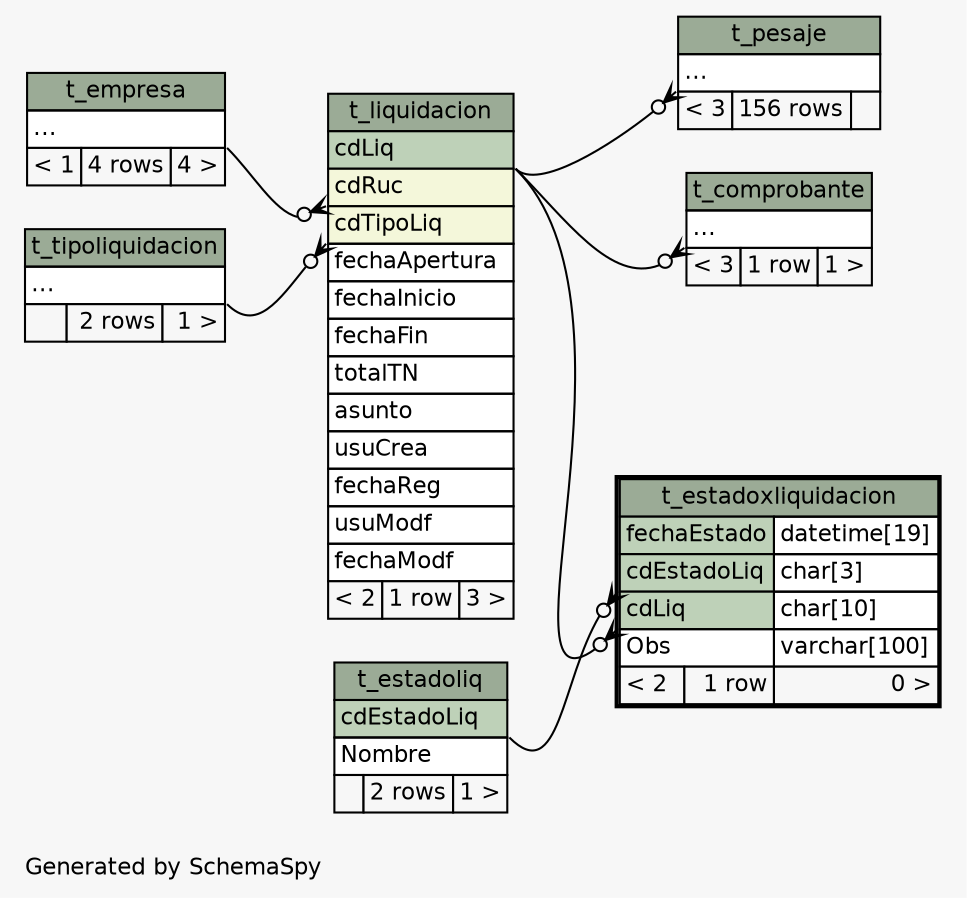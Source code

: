 // dot null on Windows 7 6.1
// SchemaSpy rev 590
digraph "twoDegreesRelationshipsDiagram" {
  graph [
    rankdir="RL"
    bgcolor="#f7f7f7"
    label="\nGenerated by SchemaSpy"
    labeljust="l"
    nodesep="0.18"
    ranksep="0.46"
    fontname="Helvetica"
    fontsize="11"
  ];
  node [
    fontname="Helvetica"
    fontsize="11"
    shape="plaintext"
  ];
  edge [
    arrowsize="0.8"
  ];
  "t_comprobante":"elipses":sw -> "t_liquidacion":"cdLiq":se [arrowhead=none dir=back arrowtail=crowodot];
  "t_estadoxliquidacion":"cdEstadoLiq":sw -> "t_estadoliq":"cdEstadoLiq":se [arrowhead=none dir=back arrowtail=crowodot];
  "t_estadoxliquidacion":"cdLiq":sw -> "t_liquidacion":"cdLiq":se [arrowhead=none dir=back arrowtail=crowodot];
  "t_liquidacion":"cdRuc":sw -> "t_empresa":"elipses":se [arrowhead=none dir=back arrowtail=crowodot];
  "t_liquidacion":"cdTipoLiq":sw -> "t_tipoliquidacion":"elipses":se [arrowhead=none dir=back arrowtail=crowodot];
  "t_pesaje":"elipses":sw -> "t_liquidacion":"cdLiq":se [arrowhead=none dir=back arrowtail=crowodot];
  "t_comprobante" [
    label=<
    <TABLE BORDER="0" CELLBORDER="1" CELLSPACING="0" BGCOLOR="#ffffff">
      <TR><TD COLSPAN="3" BGCOLOR="#9bab96" ALIGN="CENTER">t_comprobante</TD></TR>
      <TR><TD PORT="elipses" COLSPAN="3" ALIGN="LEFT">...</TD></TR>
      <TR><TD ALIGN="LEFT" BGCOLOR="#f7f7f7">&lt; 3</TD><TD ALIGN="RIGHT" BGCOLOR="#f7f7f7">1 row</TD><TD ALIGN="RIGHT" BGCOLOR="#f7f7f7">1 &gt;</TD></TR>
    </TABLE>>
    URL="t_comprobante.html"
    tooltip="t_comprobante"
  ];
  "t_empresa" [
    label=<
    <TABLE BORDER="0" CELLBORDER="1" CELLSPACING="0" BGCOLOR="#ffffff">
      <TR><TD COLSPAN="3" BGCOLOR="#9bab96" ALIGN="CENTER">t_empresa</TD></TR>
      <TR><TD PORT="elipses" COLSPAN="3" ALIGN="LEFT">...</TD></TR>
      <TR><TD ALIGN="LEFT" BGCOLOR="#f7f7f7">&lt; 1</TD><TD ALIGN="RIGHT" BGCOLOR="#f7f7f7">4 rows</TD><TD ALIGN="RIGHT" BGCOLOR="#f7f7f7">4 &gt;</TD></TR>
    </TABLE>>
    URL="t_empresa.html"
    tooltip="t_empresa"
  ];
  "t_estadoliq" [
    label=<
    <TABLE BORDER="0" CELLBORDER="1" CELLSPACING="0" BGCOLOR="#ffffff">
      <TR><TD COLSPAN="3" BGCOLOR="#9bab96" ALIGN="CENTER">t_estadoliq</TD></TR>
      <TR><TD PORT="cdEstadoLiq" COLSPAN="3" BGCOLOR="#bed1b8" ALIGN="LEFT">cdEstadoLiq</TD></TR>
      <TR><TD PORT="Nombre" COLSPAN="3" ALIGN="LEFT">Nombre</TD></TR>
      <TR><TD ALIGN="LEFT" BGCOLOR="#f7f7f7">  </TD><TD ALIGN="RIGHT" BGCOLOR="#f7f7f7">2 rows</TD><TD ALIGN="RIGHT" BGCOLOR="#f7f7f7">1 &gt;</TD></TR>
    </TABLE>>
    URL="t_estadoliq.html"
    tooltip="t_estadoliq"
  ];
  "t_estadoxliquidacion" [
    label=<
    <TABLE BORDER="2" CELLBORDER="1" CELLSPACING="0" BGCOLOR="#ffffff">
      <TR><TD COLSPAN="3" BGCOLOR="#9bab96" ALIGN="CENTER">t_estadoxliquidacion</TD></TR>
      <TR><TD PORT="fechaEstado" COLSPAN="2" BGCOLOR="#bed1b8" ALIGN="LEFT">fechaEstado</TD><TD PORT="fechaEstado.type" ALIGN="LEFT">datetime[19]</TD></TR>
      <TR><TD PORT="cdEstadoLiq" COLSPAN="2" BGCOLOR="#bed1b8" ALIGN="LEFT">cdEstadoLiq</TD><TD PORT="cdEstadoLiq.type" ALIGN="LEFT">char[3]</TD></TR>
      <TR><TD PORT="cdLiq" COLSPAN="2" BGCOLOR="#bed1b8" ALIGN="LEFT">cdLiq</TD><TD PORT="cdLiq.type" ALIGN="LEFT">char[10]</TD></TR>
      <TR><TD PORT="Obs" COLSPAN="2" ALIGN="LEFT">Obs</TD><TD PORT="Obs.type" ALIGN="LEFT">varchar[100]</TD></TR>
      <TR><TD ALIGN="LEFT" BGCOLOR="#f7f7f7">&lt; 2</TD><TD ALIGN="RIGHT" BGCOLOR="#f7f7f7">1 row</TD><TD ALIGN="RIGHT" BGCOLOR="#f7f7f7">0 &gt;</TD></TR>
    </TABLE>>
    URL="t_estadoxliquidacion.html"
    tooltip="t_estadoxliquidacion"
  ];
  "t_liquidacion" [
    label=<
    <TABLE BORDER="0" CELLBORDER="1" CELLSPACING="0" BGCOLOR="#ffffff">
      <TR><TD COLSPAN="3" BGCOLOR="#9bab96" ALIGN="CENTER">t_liquidacion</TD></TR>
      <TR><TD PORT="cdLiq" COLSPAN="3" BGCOLOR="#bed1b8" ALIGN="LEFT">cdLiq</TD></TR>
      <TR><TD PORT="cdRuc" COLSPAN="3" BGCOLOR="#f4f7da" ALIGN="LEFT">cdRuc</TD></TR>
      <TR><TD PORT="cdTipoLiq" COLSPAN="3" BGCOLOR="#f4f7da" ALIGN="LEFT">cdTipoLiq</TD></TR>
      <TR><TD PORT="fechaApertura" COLSPAN="3" ALIGN="LEFT">fechaApertura</TD></TR>
      <TR><TD PORT="fechaInicio" COLSPAN="3" ALIGN="LEFT">fechaInicio</TD></TR>
      <TR><TD PORT="fechaFin" COLSPAN="3" ALIGN="LEFT">fechaFin</TD></TR>
      <TR><TD PORT="totalTN" COLSPAN="3" ALIGN="LEFT">totalTN</TD></TR>
      <TR><TD PORT="asunto" COLSPAN="3" ALIGN="LEFT">asunto</TD></TR>
      <TR><TD PORT="usuCrea" COLSPAN="3" ALIGN="LEFT">usuCrea</TD></TR>
      <TR><TD PORT="fechaReg" COLSPAN="3" ALIGN="LEFT">fechaReg</TD></TR>
      <TR><TD PORT="usuModf" COLSPAN="3" ALIGN="LEFT">usuModf</TD></TR>
      <TR><TD PORT="fechaModf" COLSPAN="3" ALIGN="LEFT">fechaModf</TD></TR>
      <TR><TD ALIGN="LEFT" BGCOLOR="#f7f7f7">&lt; 2</TD><TD ALIGN="RIGHT" BGCOLOR="#f7f7f7">1 row</TD><TD ALIGN="RIGHT" BGCOLOR="#f7f7f7">3 &gt;</TD></TR>
    </TABLE>>
    URL="t_liquidacion.html"
    tooltip="t_liquidacion"
  ];
  "t_pesaje" [
    label=<
    <TABLE BORDER="0" CELLBORDER="1" CELLSPACING="0" BGCOLOR="#ffffff">
      <TR><TD COLSPAN="3" BGCOLOR="#9bab96" ALIGN="CENTER">t_pesaje</TD></TR>
      <TR><TD PORT="elipses" COLSPAN="3" ALIGN="LEFT">...</TD></TR>
      <TR><TD ALIGN="LEFT" BGCOLOR="#f7f7f7">&lt; 3</TD><TD ALIGN="RIGHT" BGCOLOR="#f7f7f7">156 rows</TD><TD ALIGN="RIGHT" BGCOLOR="#f7f7f7">  </TD></TR>
    </TABLE>>
    URL="t_pesaje.html"
    tooltip="t_pesaje"
  ];
  "t_tipoliquidacion" [
    label=<
    <TABLE BORDER="0" CELLBORDER="1" CELLSPACING="0" BGCOLOR="#ffffff">
      <TR><TD COLSPAN="3" BGCOLOR="#9bab96" ALIGN="CENTER">t_tipoliquidacion</TD></TR>
      <TR><TD PORT="elipses" COLSPAN="3" ALIGN="LEFT">...</TD></TR>
      <TR><TD ALIGN="LEFT" BGCOLOR="#f7f7f7">  </TD><TD ALIGN="RIGHT" BGCOLOR="#f7f7f7">2 rows</TD><TD ALIGN="RIGHT" BGCOLOR="#f7f7f7">1 &gt;</TD></TR>
    </TABLE>>
    URL="t_tipoliquidacion.html"
    tooltip="t_tipoliquidacion"
  ];
}
